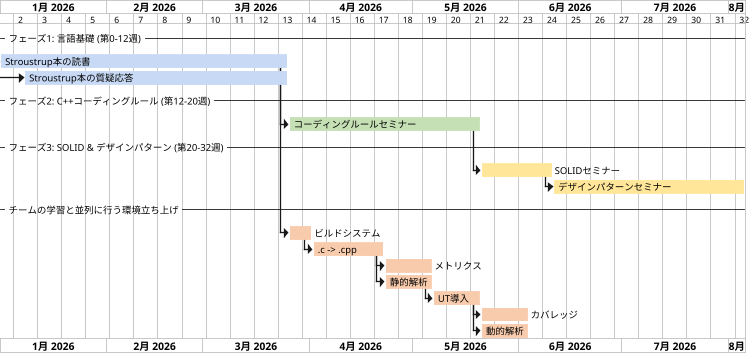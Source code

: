 @startgantt

scale max 750 width

printscale weekly
Project starts the 2026-1-1
language ja

' ==== Phase 1 ====
-- フェーズ1: 言語基礎 (第0-12週) --
[Stroustrup本の読書] lasts 12 weeks and is colored in #C7D9F4
[Stroustrup本の質疑応答] starts 1 weeks after [Stroustrup本の読書]'s start and lasts 11 weeks and is colored in #C7D9F4

' ==== Phase 2 ====
-- フェーズ2: C++コーディングルール (第12-20週) --
[コーディングルールセミナー] starts after [Stroustrup本の読書]'s end and lasts 8 weeks and is colored in #C5E0B4

' ==== Phase 3 ====
-- フェーズ3: SOLID & デザインパターン (第20-32週) --
[SOLIDセミナー] starts after [コーディングルールセミナー]'s end and lasts 3 weeks and is colored in #FFE699
[デザインパターンセミナー] starts after [SOLIDセミナー]'s end and lasts 8 weeks and is colored in #FFE699

-- チームの学習と並列に行う環境立ち上げ --
[ビルドシステム] starts after [Stroustrup本の読書]'s end and lasts 1 weeks and is colored in #F8CBAD
[.c -> .cpp] starts after [ビルドシステム]'s end and lasts 3 weeks and is colored in #F8CBAD
[メトリクス] starts after [.c -> .cpp]'s end and lasts 2 weeks and is colored in #F8CBAD
[静的解析] starts after [.c -> .cpp]'s end and lasts 2 weeks and is colored in #F8CBAD
[UT導入] starts after [静的解析]'s end and lasts 2 weeks and is colored in #F8CBAD
[カバレッジ] starts after [UT導入]'s end and lasts 2 weeks and is colored in #F8CBAD
[動的解析] starts after [UT導入]'s end and lasts 2 weeks and is colored in #F8CBAD
@endgantt


